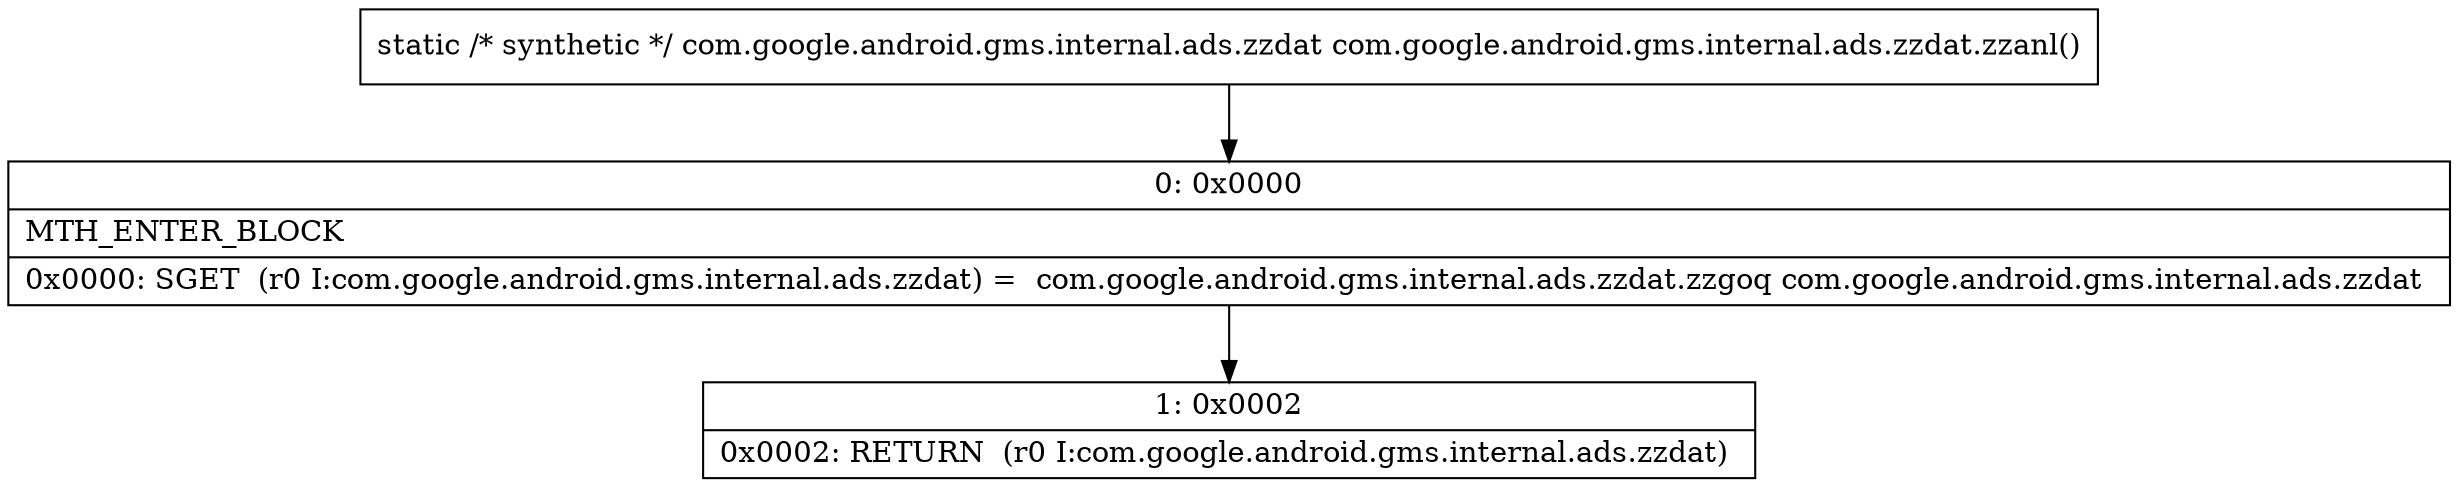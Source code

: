 digraph "CFG forcom.google.android.gms.internal.ads.zzdat.zzanl()Lcom\/google\/android\/gms\/internal\/ads\/zzdat;" {
Node_0 [shape=record,label="{0\:\ 0x0000|MTH_ENTER_BLOCK\l|0x0000: SGET  (r0 I:com.google.android.gms.internal.ads.zzdat) =  com.google.android.gms.internal.ads.zzdat.zzgoq com.google.android.gms.internal.ads.zzdat \l}"];
Node_1 [shape=record,label="{1\:\ 0x0002|0x0002: RETURN  (r0 I:com.google.android.gms.internal.ads.zzdat) \l}"];
MethodNode[shape=record,label="{static \/* synthetic *\/ com.google.android.gms.internal.ads.zzdat com.google.android.gms.internal.ads.zzdat.zzanl() }"];
MethodNode -> Node_0;
Node_0 -> Node_1;
}

